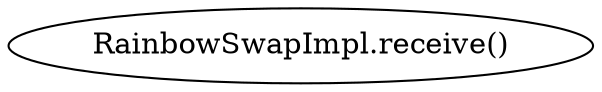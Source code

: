 digraph "" {
	graph [bb="0,0,244.63,36"];
	node [label="\N"];
	"RainbowSwapImpl.receive()"	 [height=0.5,
		pos="122.32,18",
		width=3.3977];
}
